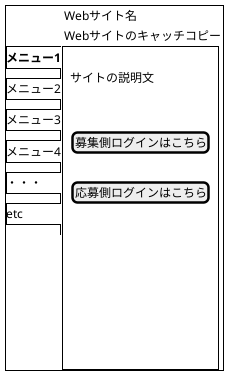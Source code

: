 @startsalt
{+
  . | {  Webサイト名 }
  . | { Webサイトのキャッチコピー }
	{/	<b>メニュー1
		メニュー2
		メニュー3
		メニュー4
		・・・
		etc } |
	{+
		{ . }
		{ . | サイトの説明文 | . }
		{ . }
		{ . }
		{ . | [ 募集側ログインはこちら ] | . }
		{ . }
		{ . | [ 応募側ログインはこちら ] | . }
		{ . }
		{ . }
		{ . }
		{ . }
		{ . }
		{ . }
		{ . }
		{ . }
		}
	}
}
@endsalt
